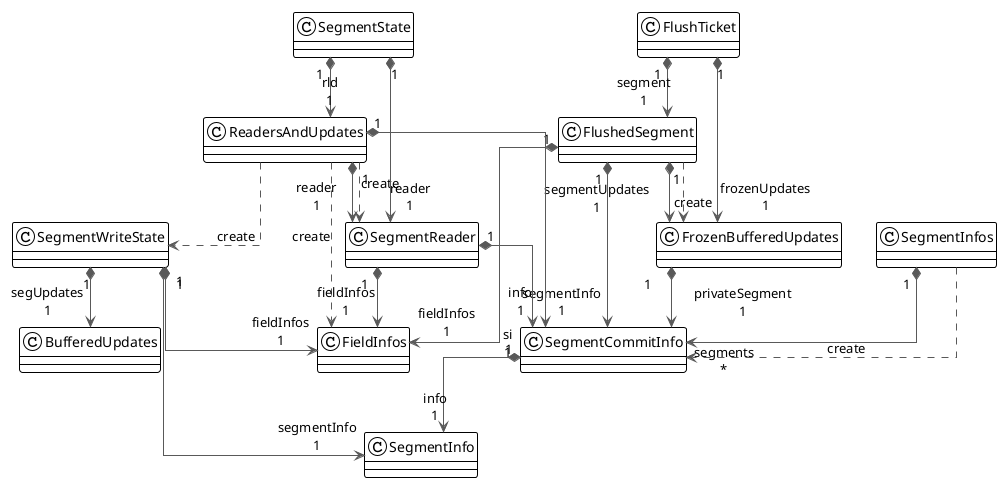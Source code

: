@startuml

!theme plain
top to bottom direction
skinparam linetype ortho

class BufferedUpdates
class FieldInfos
class FlushTicket
class FlushedSegment
class FrozenBufferedUpdates
class ReadersAndUpdates
class SegmentCommitInfo
class SegmentInfo
class SegmentInfos
class SegmentReader
class SegmentState
class SegmentWriteState

FlushTicket           "1" *-[#595959,plain]-> "segment\n1" FlushedSegment        
FlushTicket           "1" *-[#595959,plain]-> "frozenUpdates\n1" FrozenBufferedUpdates 
FlushedSegment        "1" *-[#595959,plain]-> "fieldInfos\n1" FieldInfos            
FlushedSegment        "1" *-[#595959,plain]-> "segmentUpdates\n1" FrozenBufferedUpdates 
FlushedSegment         -[#595959,dashed]->  FrozenBufferedUpdates : "«create»"
FlushedSegment        "1" *-[#595959,plain]-> "segmentInfo\n1" SegmentCommitInfo     
FrozenBufferedUpdates "1" *-[#595959,plain]-> "privateSegment\n1" SegmentCommitInfo     
ReadersAndUpdates      -[#595959,dashed]->  FieldInfos            : "«create»"
ReadersAndUpdates     "1" *-[#595959,plain]-> "info\n1" SegmentCommitInfo     
ReadersAndUpdates     "1" *-[#595959,plain]-> "reader\n1" SegmentReader         
ReadersAndUpdates      -[#595959,dashed]->  SegmentReader         : "«create»"
ReadersAndUpdates      -[#595959,dashed]->  SegmentWriteState     : "«create»"
SegmentCommitInfo     "1" *-[#595959,plain]-> "info\n1" SegmentInfo           
SegmentInfos          "1" *-[#595959,plain]-> "segments\n*" SegmentCommitInfo     
SegmentInfos           -[#595959,dashed]->  SegmentCommitInfo     : "«create»"
SegmentReader         "1" *-[#595959,plain]-> "fieldInfos\n1" FieldInfos            
SegmentReader         "1" *-[#595959,plain]-> "si\n1" SegmentCommitInfo     
SegmentState          "1" *-[#595959,plain]-> "rld\n1" ReadersAndUpdates     
SegmentState          "1" *-[#595959,plain]-> "reader\n1" SegmentReader         
SegmentWriteState     "1" *-[#595959,plain]-> "segUpdates\n1" BufferedUpdates       
SegmentWriteState     "1" *-[#595959,plain]-> "fieldInfos\n1" FieldInfos            
SegmentWriteState     "1" *-[#595959,plain]-> "segmentInfo\n1" SegmentInfo           
@enduml
